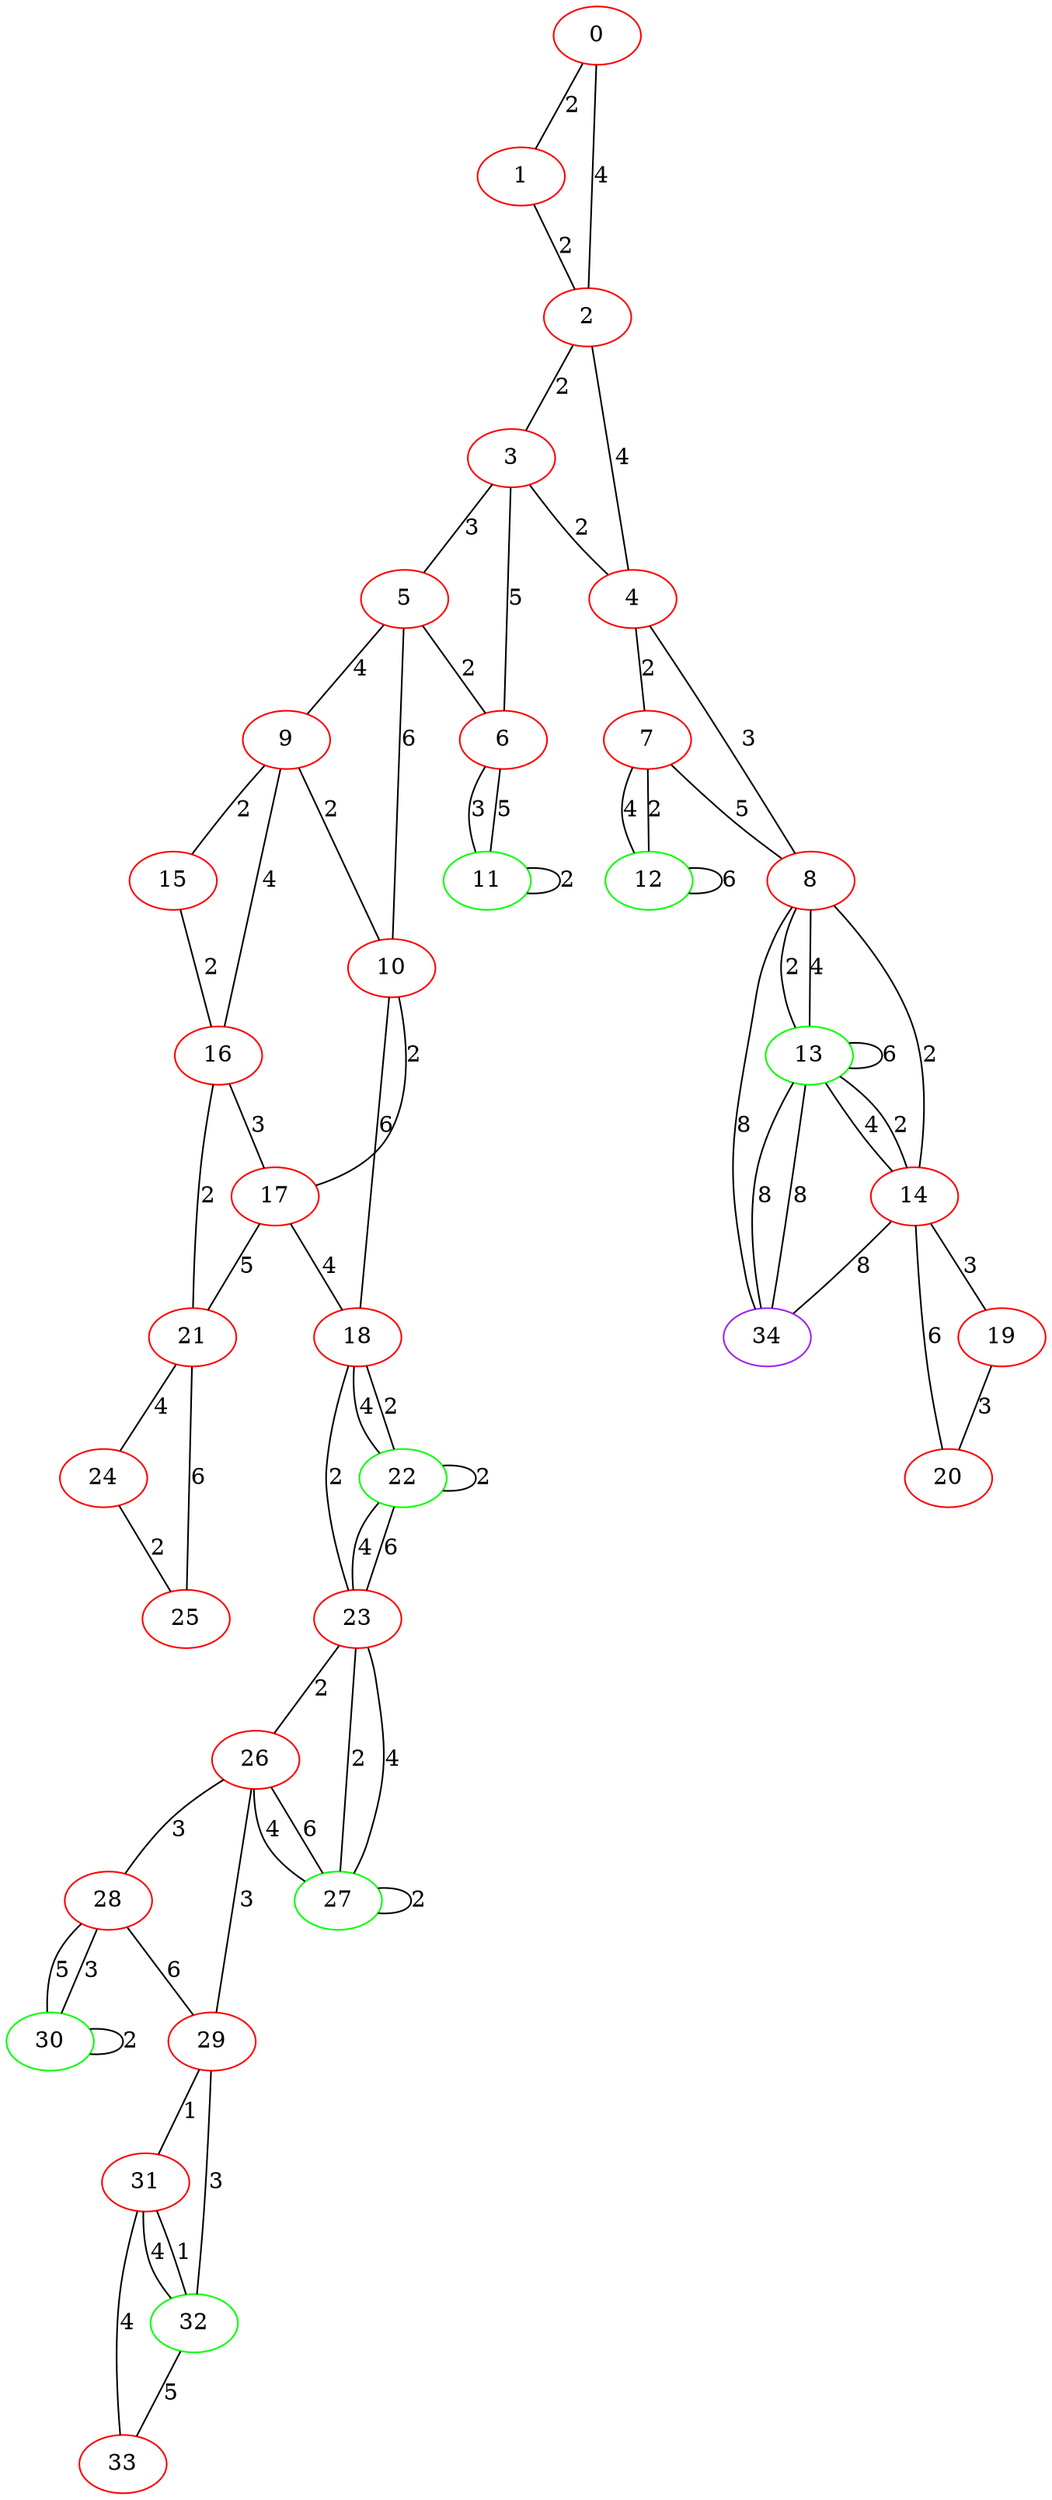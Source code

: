graph "" {
0 [color=red, weight=1];
1 [color=red, weight=1];
2 [color=red, weight=1];
3 [color=red, weight=1];
4 [color=red, weight=1];
5 [color=red, weight=1];
6 [color=red, weight=1];
7 [color=red, weight=1];
8 [color=red, weight=1];
9 [color=red, weight=1];
10 [color=red, weight=1];
11 [color=green, weight=2];
12 [color=green, weight=2];
13 [color=green, weight=2];
14 [color=red, weight=1];
15 [color=red, weight=1];
16 [color=red, weight=1];
17 [color=red, weight=1];
18 [color=red, weight=1];
19 [color=red, weight=1];
20 [color=red, weight=1];
21 [color=red, weight=1];
22 [color=green, weight=2];
23 [color=red, weight=1];
24 [color=red, weight=1];
25 [color=red, weight=1];
26 [color=red, weight=1];
27 [color=green, weight=2];
28 [color=red, weight=1];
29 [color=red, weight=1];
30 [color=green, weight=2];
31 [color=red, weight=1];
32 [color=green, weight=2];
33 [color=red, weight=1];
34 [color=purple, weight=4];
0 -- 1  [key=0, label=2];
0 -- 2  [key=0, label=4];
1 -- 2  [key=0, label=2];
2 -- 3  [key=0, label=2];
2 -- 4  [key=0, label=4];
3 -- 4  [key=0, label=2];
3 -- 5  [key=0, label=3];
3 -- 6  [key=0, label=5];
4 -- 8  [key=0, label=3];
4 -- 7  [key=0, label=2];
5 -- 9  [key=0, label=4];
5 -- 10  [key=0, label=6];
5 -- 6  [key=0, label=2];
6 -- 11  [key=0, label=3];
6 -- 11  [key=1, label=5];
7 -- 8  [key=0, label=5];
7 -- 12  [key=0, label=4];
7 -- 12  [key=1, label=2];
8 -- 34  [key=0, label=8];
8 -- 13  [key=0, label=2];
8 -- 13  [key=1, label=4];
8 -- 14  [key=0, label=2];
9 -- 16  [key=0, label=4];
9 -- 10  [key=0, label=2];
9 -- 15  [key=0, label=2];
10 -- 17  [key=0, label=2];
10 -- 18  [key=0, label=6];
11 -- 11  [key=0, label=2];
12 -- 12  [key=0, label=6];
13 -- 34  [key=0, label=8];
13 -- 34  [key=1, label=8];
13 -- 13  [key=0, label=6];
13 -- 14  [key=0, label=4];
13 -- 14  [key=1, label=2];
14 -- 34  [key=0, label=8];
14 -- 19  [key=0, label=3];
14 -- 20  [key=0, label=6];
15 -- 16  [key=0, label=2];
16 -- 17  [key=0, label=3];
16 -- 21  [key=0, label=2];
17 -- 18  [key=0, label=4];
17 -- 21  [key=0, label=5];
18 -- 22  [key=0, label=4];
18 -- 22  [key=1, label=2];
18 -- 23  [key=0, label=2];
19 -- 20  [key=0, label=3];
21 -- 24  [key=0, label=4];
21 -- 25  [key=0, label=6];
22 -- 22  [key=0, label=2];
22 -- 23  [key=0, label=6];
22 -- 23  [key=1, label=4];
23 -- 26  [key=0, label=2];
23 -- 27  [key=0, label=2];
23 -- 27  [key=1, label=4];
24 -- 25  [key=0, label=2];
26 -- 27  [key=0, label=4];
26 -- 27  [key=1, label=6];
26 -- 28  [key=0, label=3];
26 -- 29  [key=0, label=3];
27 -- 27  [key=0, label=2];
28 -- 29  [key=0, label=6];
28 -- 30  [key=0, label=5];
28 -- 30  [key=1, label=3];
29 -- 32  [key=0, label=3];
29 -- 31  [key=0, label=1];
30 -- 30  [key=0, label=2];
31 -- 32  [key=0, label=1];
31 -- 32  [key=1, label=4];
31 -- 33  [key=0, label=4];
32 -- 33  [key=0, label=5];
}
